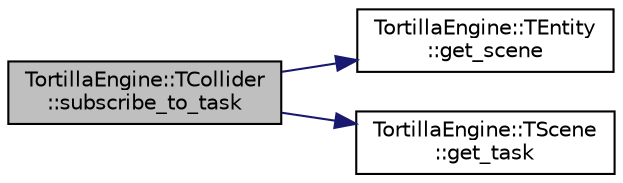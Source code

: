 digraph "TortillaEngine::TCollider::subscribe_to_task"
{
 // LATEX_PDF_SIZE
  edge [fontname="Helvetica",fontsize="10",labelfontname="Helvetica",labelfontsize="10"];
  node [fontname="Helvetica",fontsize="10",shape=record];
  rankdir="LR";
  Node1 [label="TortillaEngine::TCollider\l::subscribe_to_task",height=0.2,width=0.4,color="black", fillcolor="grey75", style="filled", fontcolor="black",tooltip="Subscription of the component to the task that manages it."];
  Node1 -> Node2 [color="midnightblue",fontsize="10",style="solid",fontname="Helvetica"];
  Node2 [label="TortillaEngine::TEntity\l::get_scene",height=0.2,width=0.4,color="black", fillcolor="white", style="filled",URL="$class_tortilla_engine_1_1_t_entity.html#ab11af6a82768c3edc50d982342385dba",tooltip="Gets a reference of the scene this entity belongs to."];
  Node1 -> Node3 [color="midnightblue",fontsize="10",style="solid",fontname="Helvetica"];
  Node3 [label="TortillaEngine::TScene\l::get_task",height=0.2,width=0.4,color="black", fillcolor="white", style="filled",URL="$class_tortilla_engine_1_1_t_scene.html#a5b7889e610fd3203068d9782f805b306",tooltip="Gets a task by his type."];
}
